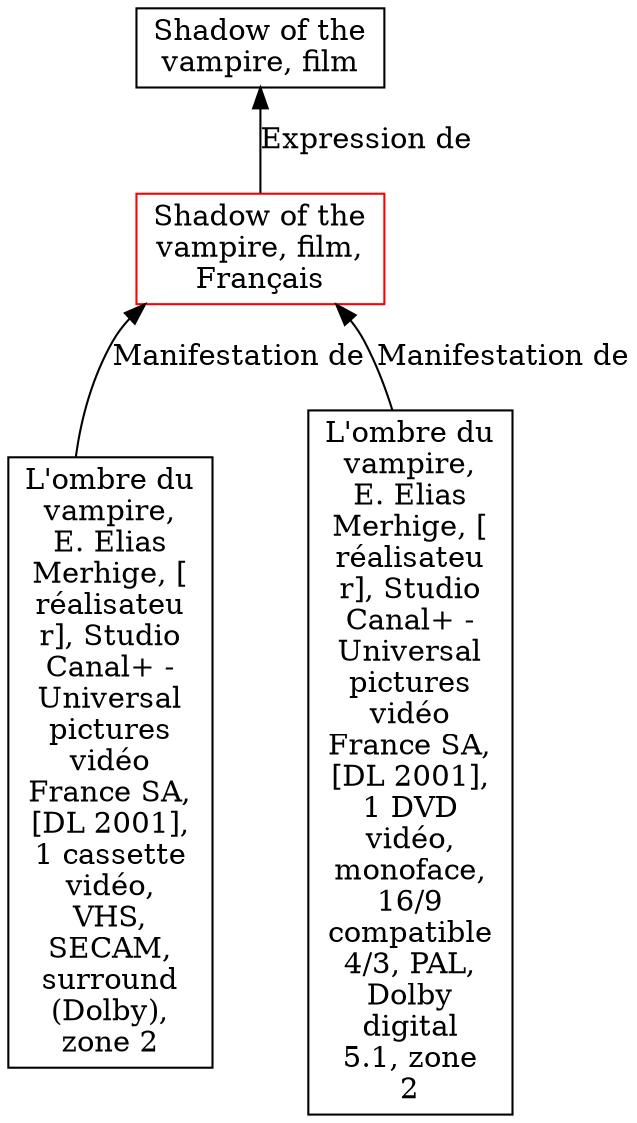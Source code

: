 // Notice UMLRM0130
digraph UMLRM0130 {
	node [align=left shape=rect]
	size="20,20"
	rankdir=BT
	UMLRM0130 [label="Shadow of the
vampire, film,
Français" color=red]
	UMLRM0129 [label="Shadow of the
vampire, film"]
	UMLRM0130 -> UMLRM0129 [label="Expression de"]
	UMLRM0131 [label="L'ombre du
vampire,
E. Elias
Merhige, [
réalisateu
r], Studio
Canal+ -
Universal
pictures
vidéo
France SA,
[DL 2001],
1 cassette
vidéo,
VHS,
SECAM,
surround
(Dolby),
zone 2"]
	UMLRM0131 -> UMLRM0130 [label="Manifestation de"]
	UMLRM0185 [label="L'ombre du
vampire,
E. Elias
Merhige, [
réalisateu
r], Studio
Canal+ -
Universal
pictures
vidéo
France SA,
[DL 2001],
1 DVD
vidéo,
monoface,
16/9
compatible
4/3, PAL,
Dolby
digital
5.1, zone
2"]
	UMLRM0185 -> UMLRM0130 [label="Manifestation de"]
}
